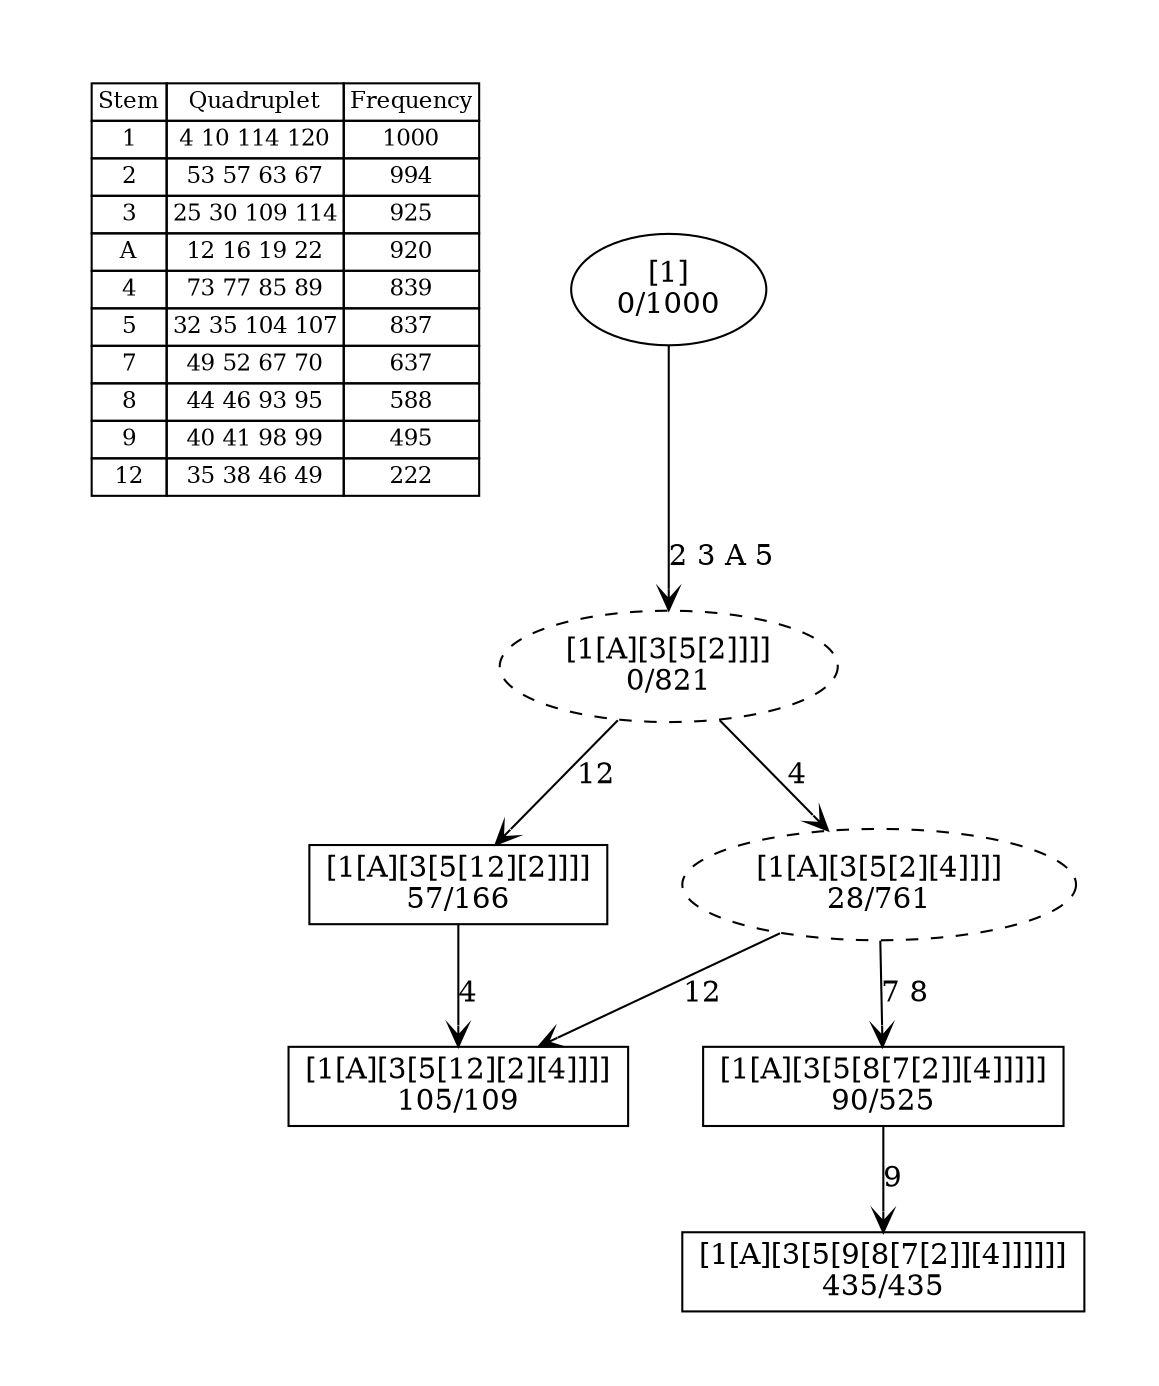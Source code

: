 digraph G {
	pad = 0.5;
	nodesep = 0.5;
"legend" [label = < <table border="0" cellborder="1" cellspacing="0"><tr><td>Stem</td><td>Quadruplet</td><td>Frequency</td></tr>
<tr><td>1</td><td>4 10 114 120</td><td>1000</td></tr>
<tr><td>2</td><td>53 57 63 67</td><td>994</td></tr>
<tr><td>3</td><td>25 30 109 114</td><td>925</td></tr>
<tr><td>A</td><td>12 16 19 22</td><td>920</td></tr>
<tr><td>4</td><td>73 77 85 89</td><td>839</td></tr>
<tr><td>5</td><td>32 35 104 107</td><td>837</td></tr>
<tr><td>7</td><td>49 52 67 70</td><td>637</td></tr>
<tr><td>8</td><td>44 46 93 95</td><td>588</td></tr>
<tr><td>9</td><td>40 41 98 99</td><td>495</td></tr>
<tr><td>12</td><td>35 38 46 49</td><td>222</td></tr>
</table>>, shape = plaintext, fontsize=11];
"1 2 3 A 4 5 7 8 9 " [shape = box];
"1 2 3 A 4 5 12 " [shape = box];
"1 2 3 A 4 5 7 8 " [shape = box];
"1 2 3 A 5 12 " [shape = box];
"1 2 3 A 4 5 " [style = dashed];
"1 2 3 A 5 " [style = dashed];
"1 2 3 A 4 5 7 8 9 " [label = "[1[A][3[5[9[8[7[2]][4]]]]]]\n435/435"];
"1 2 3 A 4 5 12 " [label = "[1[A][3[5[12][2][4]]]]\n105/109"];
"1 2 3 A 4 5 7 8 " [label = "[1[A][3[5[8[7[2]][4]]]]]\n90/525"];
"1 2 3 A 5 12 " [label = "[1[A][3[5[12][2]]]]\n57/166"];
"1 2 3 A 4 5 " [label = "[1[A][3[5[2][4]]]]\n28/761"];
"1 2 3 A 5 " [label = "[1[A][3[5[2]]]]\n0/821"];
"1 " [label = "[1]\n0/1000"];
"1 2 3 A 4 5 7 8 " -> "1 2 3 A 4 5 7 8 9 " [label = "9 ", arrowhead = vee];
"1 2 3 A 5 12 " -> "1 2 3 A 4 5 12 " [label = "4 ", arrowhead = vee];
"1 2 3 A 4 5 " -> "1 2 3 A 4 5 12 " [label = "12 ", arrowhead = vee];
"1 2 3 A 4 5 " -> "1 2 3 A 4 5 7 8 " [label = "7 8 ", arrowhead = vee];
"1 2 3 A 5 " -> "1 2 3 A 5 12 " [label = "12 ", arrowhead = vee];
"1 2 3 A 5 " -> "1 2 3 A 4 5 " [label = "4 ", arrowhead = vee];
"1 " -> "1 2 3 A 5 " [label = "2 3 A 5 ", arrowhead = vee];
}